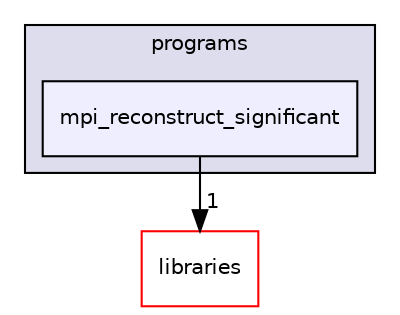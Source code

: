 digraph "xmipp/applications/programs/mpi_reconstruct_significant" {
  compound=true
  node [ fontsize="10", fontname="Helvetica"];
  edge [ labelfontsize="10", labelfontname="Helvetica"];
  subgraph clusterdir_592b16dc4070b933e5655da2b0d20bbb {
    graph [ bgcolor="#ddddee", pencolor="black", label="programs" fontname="Helvetica", fontsize="10", URL="dir_592b16dc4070b933e5655da2b0d20bbb.html"]
  dir_c88bc0fae38fba8bfab915cbc09d6719 [shape=box, label="mpi_reconstruct_significant", style="filled", fillcolor="#eeeeff", pencolor="black", URL="dir_c88bc0fae38fba8bfab915cbc09d6719.html"];
  }
  dir_29dba3f3840f20df3b04d1972e99046b [shape=box label="libraries" fillcolor="white" style="filled" color="red" URL="dir_29dba3f3840f20df3b04d1972e99046b.html"];
  dir_c88bc0fae38fba8bfab915cbc09d6719->dir_29dba3f3840f20df3b04d1972e99046b [headlabel="1", labeldistance=1.5 headhref="dir_000152_000027.html"];
}
